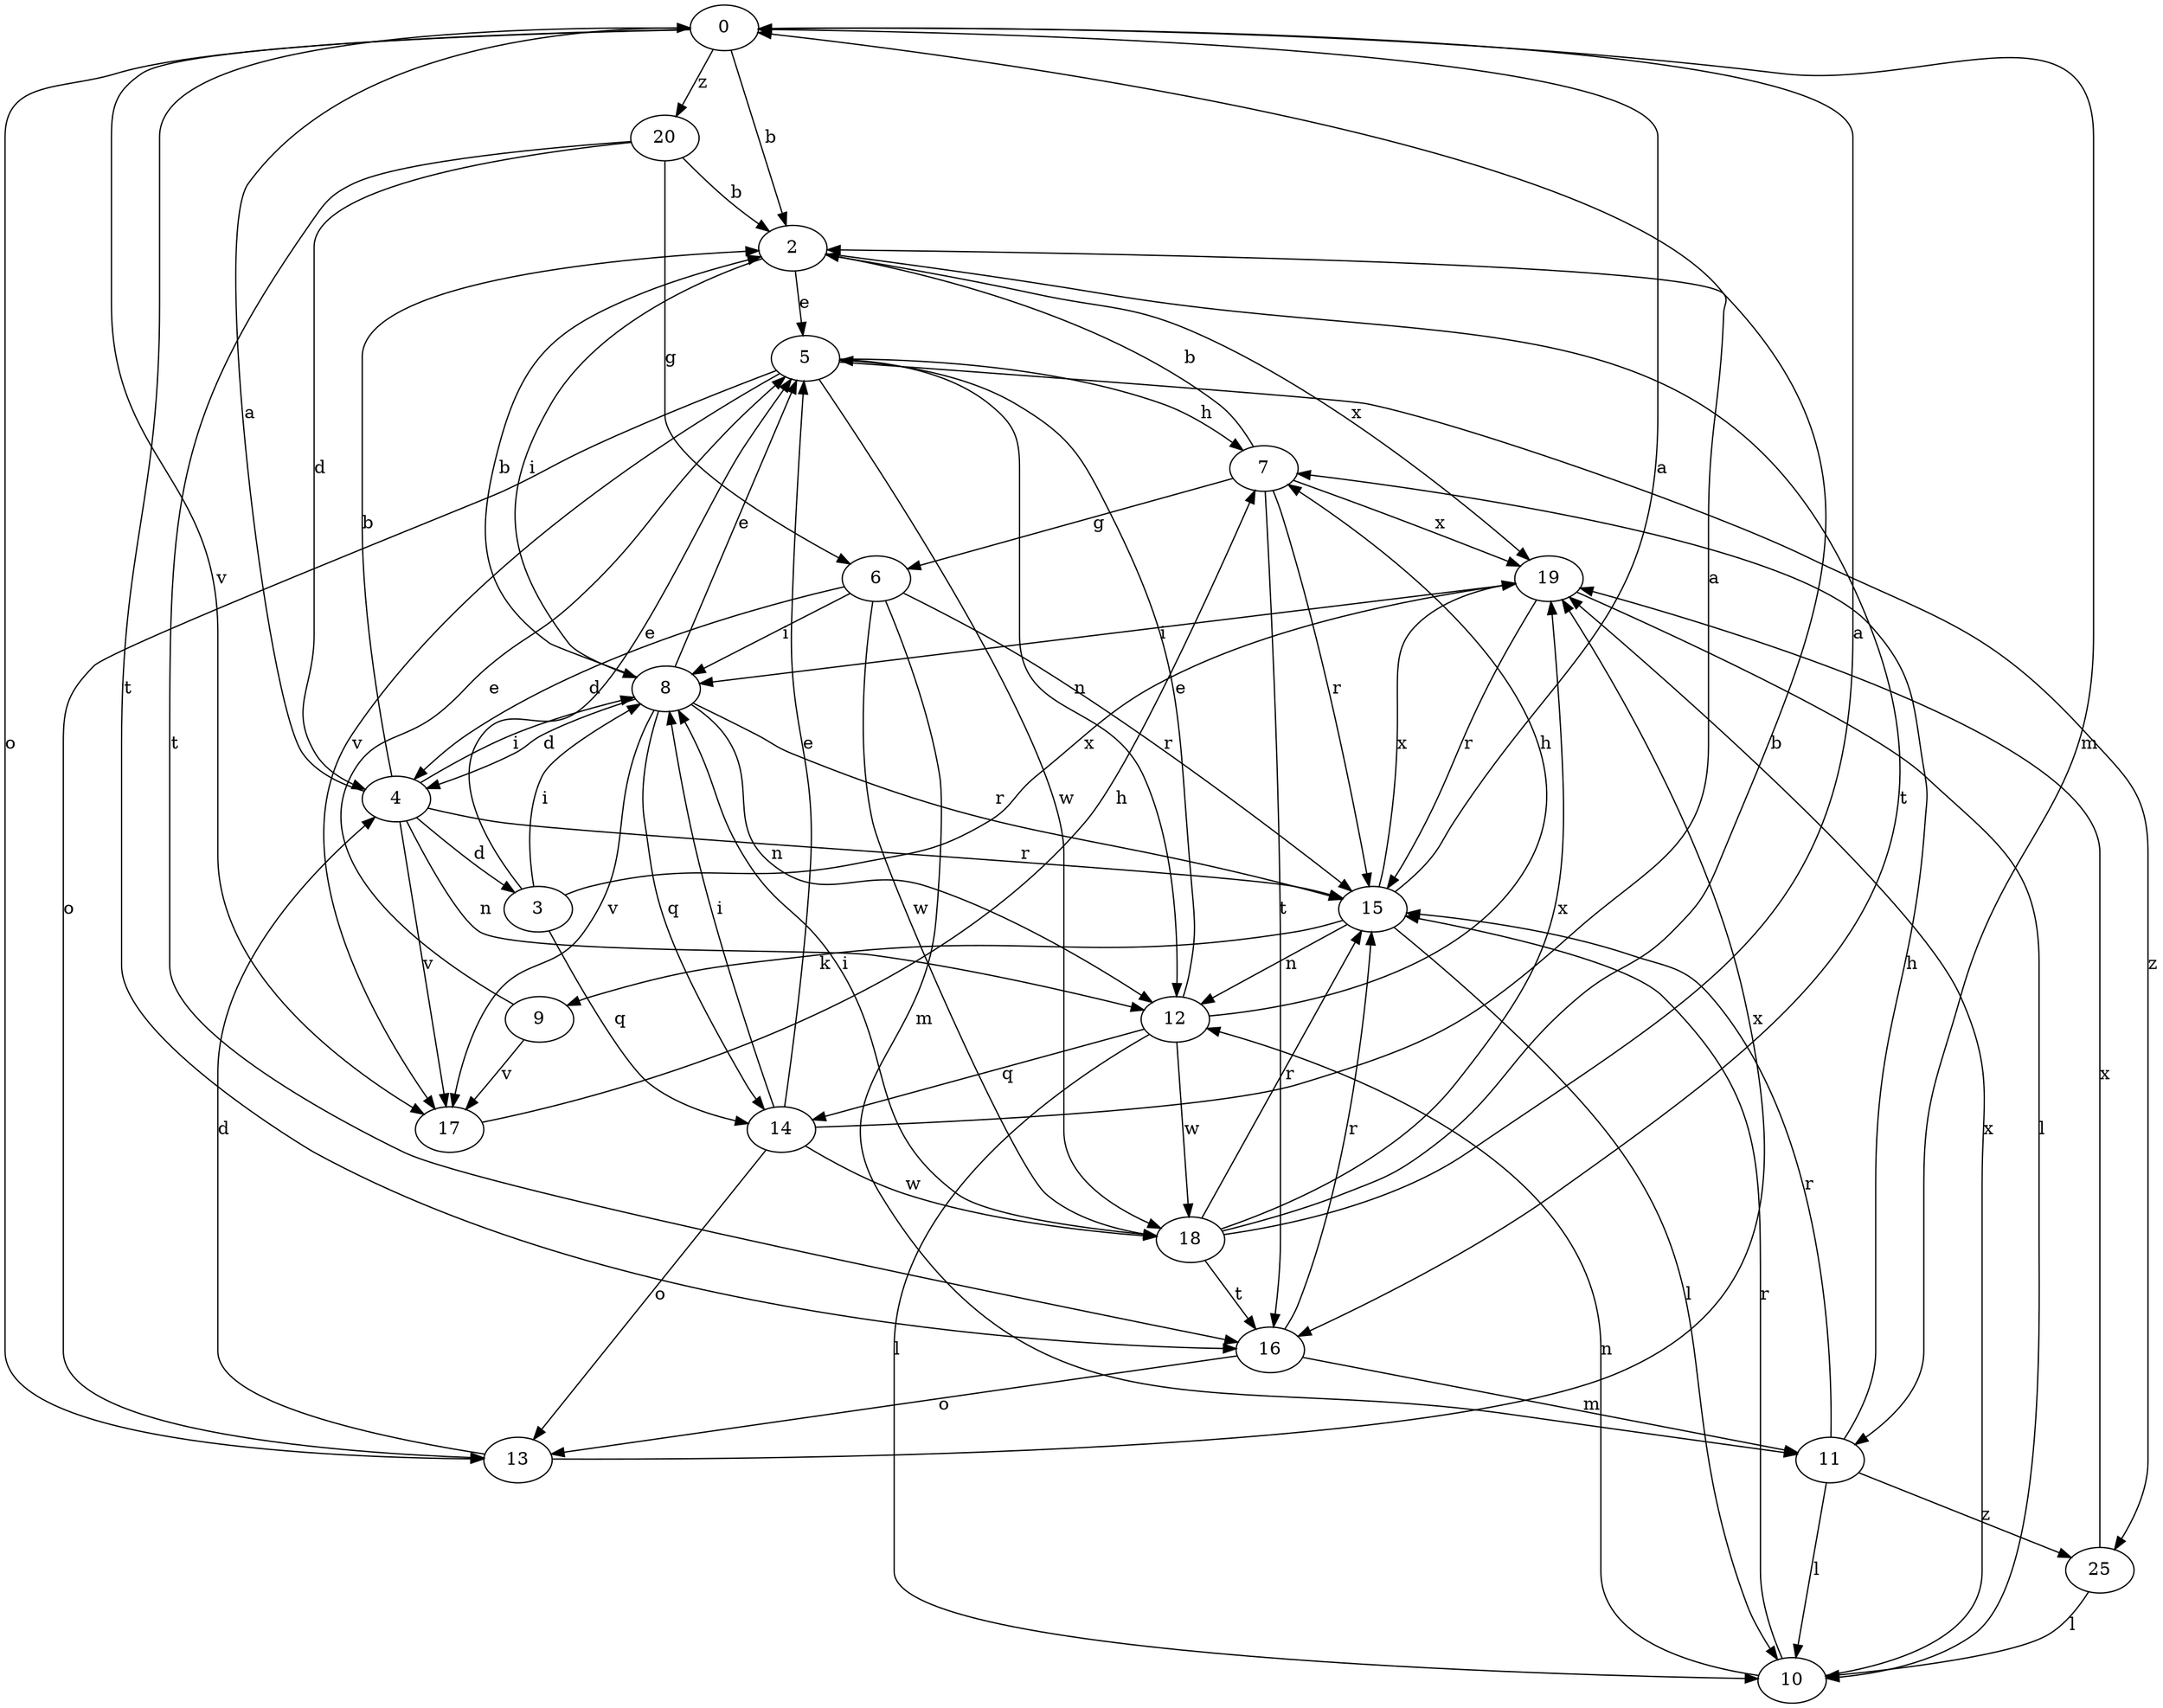 strict digraph  {
0;
2;
3;
4;
5;
6;
7;
8;
9;
10;
11;
12;
13;
14;
15;
16;
17;
18;
19;
20;
25;
0 -> 2  [label=b];
0 -> 11  [label=m];
0 -> 13  [label=o];
0 -> 16  [label=t];
0 -> 17  [label=v];
0 -> 20  [label=z];
2 -> 5  [label=e];
2 -> 8  [label=i];
2 -> 16  [label=t];
2 -> 19  [label=x];
3 -> 5  [label=e];
3 -> 8  [label=i];
3 -> 14  [label=q];
3 -> 19  [label=x];
4 -> 0  [label=a];
4 -> 2  [label=b];
4 -> 3  [label=d];
4 -> 8  [label=i];
4 -> 12  [label=n];
4 -> 15  [label=r];
4 -> 17  [label=v];
5 -> 7  [label=h];
5 -> 12  [label=n];
5 -> 13  [label=o];
5 -> 17  [label=v];
5 -> 18  [label=w];
5 -> 25  [label=z];
6 -> 4  [label=d];
6 -> 8  [label=i];
6 -> 11  [label=m];
6 -> 15  [label=r];
6 -> 18  [label=w];
7 -> 2  [label=b];
7 -> 6  [label=g];
7 -> 15  [label=r];
7 -> 16  [label=t];
7 -> 19  [label=x];
8 -> 2  [label=b];
8 -> 4  [label=d];
8 -> 5  [label=e];
8 -> 12  [label=n];
8 -> 14  [label=q];
8 -> 15  [label=r];
8 -> 17  [label=v];
9 -> 5  [label=e];
9 -> 17  [label=v];
10 -> 12  [label=n];
10 -> 15  [label=r];
10 -> 19  [label=x];
11 -> 7  [label=h];
11 -> 10  [label=l];
11 -> 15  [label=r];
11 -> 25  [label=z];
12 -> 5  [label=e];
12 -> 7  [label=h];
12 -> 10  [label=l];
12 -> 14  [label=q];
12 -> 18  [label=w];
13 -> 4  [label=d];
13 -> 19  [label=x];
14 -> 0  [label=a];
14 -> 5  [label=e];
14 -> 8  [label=i];
14 -> 13  [label=o];
14 -> 18  [label=w];
15 -> 0  [label=a];
15 -> 9  [label=k];
15 -> 10  [label=l];
15 -> 12  [label=n];
15 -> 19  [label=x];
16 -> 11  [label=m];
16 -> 13  [label=o];
16 -> 15  [label=r];
17 -> 7  [label=h];
18 -> 0  [label=a];
18 -> 2  [label=b];
18 -> 8  [label=i];
18 -> 15  [label=r];
18 -> 16  [label=t];
18 -> 19  [label=x];
19 -> 8  [label=i];
19 -> 10  [label=l];
19 -> 15  [label=r];
20 -> 2  [label=b];
20 -> 4  [label=d];
20 -> 6  [label=g];
20 -> 16  [label=t];
25 -> 10  [label=l];
25 -> 19  [label=x];
}
